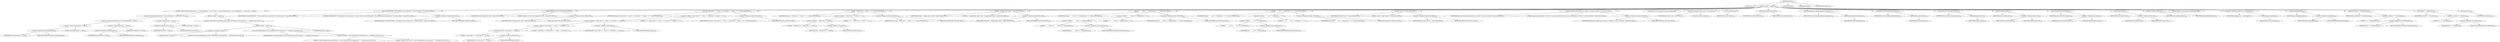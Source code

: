 digraph "execute" {  
"123" [label = <(METHOD,execute)<SUB>105</SUB>> ]
"10" [label = <(PARAM,this)<SUB>105</SUB>> ]
"124" [label = <(BLOCK,&lt;empty&gt;,&lt;empty&gt;)<SUB>105</SUB>> ]
"125" [label = <(CONTROL_STRUCTURE,if (fromExtension == null || toExtension == null || srcDir == null),if (fromExtension == null || toExtension == null || srcDir == null))<SUB>108</SUB>> ]
"126" [label = <(&lt;operator&gt;.logicalOr,fromExtension == null || toExtension == null || srcDir == null)<SUB>108</SUB>> ]
"127" [label = <(&lt;operator&gt;.logicalOr,fromExtension == null || toExtension == null)<SUB>108</SUB>> ]
"128" [label = <(&lt;operator&gt;.equals,fromExtension == null)<SUB>108</SUB>> ]
"129" [label = <(&lt;operator&gt;.fieldAccess,this.fromExtension)<SUB>108</SUB>> ]
"130" [label = <(IDENTIFIER,this,fromExtension == null)<SUB>108</SUB>> ]
"131" [label = <(FIELD_IDENTIFIER,fromExtension,fromExtension)<SUB>108</SUB>> ]
"132" [label = <(LITERAL,null,fromExtension == null)<SUB>108</SUB>> ]
"133" [label = <(&lt;operator&gt;.equals,toExtension == null)<SUB>108</SUB>> ]
"134" [label = <(&lt;operator&gt;.fieldAccess,this.toExtension)<SUB>108</SUB>> ]
"135" [label = <(IDENTIFIER,this,toExtension == null)<SUB>108</SUB>> ]
"136" [label = <(FIELD_IDENTIFIER,toExtension,toExtension)<SUB>108</SUB>> ]
"137" [label = <(LITERAL,null,toExtension == null)<SUB>108</SUB>> ]
"138" [label = <(&lt;operator&gt;.equals,srcDir == null)<SUB>108</SUB>> ]
"139" [label = <(&lt;operator&gt;.fieldAccess,this.srcDir)<SUB>108</SUB>> ]
"140" [label = <(IDENTIFIER,this,srcDir == null)<SUB>108</SUB>> ]
"141" [label = <(FIELD_IDENTIFIER,srcDir,srcDir)<SUB>108</SUB>> ]
"142" [label = <(LITERAL,null,srcDir == null)<SUB>108</SUB>> ]
"143" [label = <(BLOCK,&lt;empty&gt;,&lt;empty&gt;)<SUB>108</SUB>> ]
"144" [label = <(&lt;operator&gt;.throw,throw new BuildException(&quot;srcDir, fromExtension and toExtension &quot; + &quot;attributes must be set!&quot;);)<SUB>109</SUB>> ]
"145" [label = <(BLOCK,&lt;empty&gt;,&lt;empty&gt;)<SUB>109</SUB>> ]
"146" [label = <(&lt;operator&gt;.assignment,&lt;empty&gt;)> ]
"147" [label = <(IDENTIFIER,$obj1,&lt;empty&gt;)> ]
"148" [label = <(&lt;operator&gt;.alloc,new BuildException(&quot;srcDir, fromExtension and toExtension &quot; + &quot;attributes must be set!&quot;))<SUB>109</SUB>> ]
"149" [label = <(&lt;init&gt;,new BuildException(&quot;srcDir, fromExtension and toExtension &quot; + &quot;attributes must be set!&quot;))<SUB>109</SUB>> ]
"150" [label = <(IDENTIFIER,$obj1,new BuildException(&quot;srcDir, fromExtension and toExtension &quot; + &quot;attributes must be set!&quot;))> ]
"151" [label = <(&lt;operator&gt;.addition,&quot;srcDir, fromExtension and toExtension &quot; + &quot;attributes must be set!&quot;)<SUB>109</SUB>> ]
"152" [label = <(LITERAL,&quot;srcDir, fromExtension and toExtension &quot;,&quot;srcDir, fromExtension and toExtension &quot; + &quot;attributes must be set!&quot;)<SUB>109</SUB>> ]
"153" [label = <(LITERAL,&quot;attributes must be set!&quot;,&quot;srcDir, fromExtension and toExtension &quot; + &quot;attributes must be set!&quot;)<SUB>110</SUB>> ]
"154" [label = <(IDENTIFIER,$obj1,&lt;empty&gt;)> ]
"155" [label = <(log,log(&quot;DEPRECATED - The renameext task is deprecated.  Use move instead.&quot;, Project.MSG_WARN))<SUB>113</SUB>> ]
"9" [label = <(IDENTIFIER,this,log(&quot;DEPRECATED - The renameext task is deprecated.  Use move instead.&quot;, Project.MSG_WARN))<SUB>113</SUB>> ]
"156" [label = <(LITERAL,&quot;DEPRECATED - The renameext task is deprecated.  Use move instead.&quot;,log(&quot;DEPRECATED - The renameext task is deprecated.  Use move instead.&quot;, Project.MSG_WARN))<SUB>113</SUB>> ]
"157" [label = <(&lt;operator&gt;.fieldAccess,Project.MSG_WARN)<SUB>114</SUB>> ]
"158" [label = <(IDENTIFIER,Project,log(&quot;DEPRECATED - The renameext task is deprecated.  Use move instead.&quot;, Project.MSG_WARN))<SUB>114</SUB>> ]
"159" [label = <(FIELD_IDENTIFIER,MSG_WARN,MSG_WARN)<SUB>114</SUB>> ]
"160" [label = <(log,log(&quot;Replace this with:&quot;, Project.MSG_INFO))<SUB>115</SUB>> ]
"11" [label = <(IDENTIFIER,this,log(&quot;Replace this with:&quot;, Project.MSG_INFO))<SUB>115</SUB>> ]
"161" [label = <(LITERAL,&quot;Replace this with:&quot;,log(&quot;Replace this with:&quot;, Project.MSG_INFO))<SUB>115</SUB>> ]
"162" [label = <(&lt;operator&gt;.fieldAccess,Project.MSG_INFO)<SUB>115</SUB>> ]
"163" [label = <(IDENTIFIER,Project,log(&quot;Replace this with:&quot;, Project.MSG_INFO))<SUB>115</SUB>> ]
"164" [label = <(FIELD_IDENTIFIER,MSG_INFO,MSG_INFO)<SUB>115</SUB>> ]
"165" [label = <(log,log(&quot;&lt;move todir=\&quot;&quot; + srcDir + &quot;\&quot; overwrite=\&quot;&quot; + replace + &quot;\&quot;&gt;&quot;, Project.MSG_INFO))<SUB>116</SUB>> ]
"12" [label = <(IDENTIFIER,this,log(&quot;&lt;move todir=\&quot;&quot; + srcDir + &quot;\&quot; overwrite=\&quot;&quot; + replace + &quot;\&quot;&gt;&quot;, Project.MSG_INFO))<SUB>116</SUB>> ]
"166" [label = <(&lt;operator&gt;.addition,&quot;&lt;move todir=\&quot;&quot; + srcDir + &quot;\&quot; overwrite=\&quot;&quot; + replace + &quot;\&quot;&gt;&quot;)<SUB>116</SUB>> ]
"167" [label = <(&lt;operator&gt;.addition,&quot;&lt;move todir=\&quot;&quot; + srcDir + &quot;\&quot; overwrite=\&quot;&quot; + replace)<SUB>116</SUB>> ]
"168" [label = <(&lt;operator&gt;.addition,&quot;&lt;move todir=\&quot;&quot; + srcDir + &quot;\&quot; overwrite=\&quot;&quot;)<SUB>116</SUB>> ]
"169" [label = <(&lt;operator&gt;.addition,&quot;&lt;move todir=\&quot;&quot; + srcDir)<SUB>116</SUB>> ]
"170" [label = <(LITERAL,&quot;&lt;move todir=\&quot;&quot;,&quot;&lt;move todir=\&quot;&quot; + srcDir)<SUB>116</SUB>> ]
"171" [label = <(&lt;operator&gt;.fieldAccess,this.srcDir)<SUB>116</SUB>> ]
"172" [label = <(IDENTIFIER,this,&quot;&lt;move todir=\&quot;&quot; + srcDir)<SUB>116</SUB>> ]
"173" [label = <(FIELD_IDENTIFIER,srcDir,srcDir)<SUB>116</SUB>> ]
"174" [label = <(LITERAL,&quot;\&quot; overwrite=\&quot;&quot;,&quot;&lt;move todir=\&quot;&quot; + srcDir + &quot;\&quot; overwrite=\&quot;&quot;)<SUB>116</SUB>> ]
"175" [label = <(&lt;operator&gt;.fieldAccess,this.replace)<SUB>116</SUB>> ]
"176" [label = <(IDENTIFIER,this,&quot;&lt;move todir=\&quot;&quot; + srcDir + &quot;\&quot; overwrite=\&quot;&quot; + replace)<SUB>116</SUB>> ]
"177" [label = <(FIELD_IDENTIFIER,replace,replace)<SUB>116</SUB>> ]
"178" [label = <(LITERAL,&quot;\&quot;&gt;&quot;,&quot;&lt;move todir=\&quot;&quot; + srcDir + &quot;\&quot; overwrite=\&quot;&quot; + replace + &quot;\&quot;&gt;&quot;)<SUB>116</SUB>> ]
"179" [label = <(&lt;operator&gt;.fieldAccess,Project.MSG_INFO)<SUB>117</SUB>> ]
"180" [label = <(IDENTIFIER,Project,log(&quot;&lt;move todir=\&quot;&quot; + srcDir + &quot;\&quot; overwrite=\&quot;&quot; + replace + &quot;\&quot;&gt;&quot;, Project.MSG_INFO))<SUB>117</SUB>> ]
"181" [label = <(FIELD_IDENTIFIER,MSG_INFO,MSG_INFO)<SUB>117</SUB>> ]
"182" [label = <(log,log(&quot;  &lt;fileset dir=\&quot;&quot; + srcDir + &quot;\&quot; /&gt;&quot;, Project.MSG_INFO))<SUB>118</SUB>> ]
"13" [label = <(IDENTIFIER,this,log(&quot;  &lt;fileset dir=\&quot;&quot; + srcDir + &quot;\&quot; /&gt;&quot;, Project.MSG_INFO))<SUB>118</SUB>> ]
"183" [label = <(&lt;operator&gt;.addition,&quot;  &lt;fileset dir=\&quot;&quot; + srcDir + &quot;\&quot; /&gt;&quot;)<SUB>118</SUB>> ]
"184" [label = <(&lt;operator&gt;.addition,&quot;  &lt;fileset dir=\&quot;&quot; + srcDir)<SUB>118</SUB>> ]
"185" [label = <(LITERAL,&quot;  &lt;fileset dir=\&quot;&quot;,&quot;  &lt;fileset dir=\&quot;&quot; + srcDir)<SUB>118</SUB>> ]
"186" [label = <(&lt;operator&gt;.fieldAccess,this.srcDir)<SUB>118</SUB>> ]
"187" [label = <(IDENTIFIER,this,&quot;  &lt;fileset dir=\&quot;&quot; + srcDir)<SUB>118</SUB>> ]
"188" [label = <(FIELD_IDENTIFIER,srcDir,srcDir)<SUB>118</SUB>> ]
"189" [label = <(LITERAL,&quot;\&quot; /&gt;&quot;,&quot;  &lt;fileset dir=\&quot;&quot; + srcDir + &quot;\&quot; /&gt;&quot;)<SUB>118</SUB>> ]
"190" [label = <(&lt;operator&gt;.fieldAccess,Project.MSG_INFO)<SUB>118</SUB>> ]
"191" [label = <(IDENTIFIER,Project,log(&quot;  &lt;fileset dir=\&quot;&quot; + srcDir + &quot;\&quot; /&gt;&quot;, Project.MSG_INFO))<SUB>118</SUB>> ]
"192" [label = <(FIELD_IDENTIFIER,MSG_INFO,MSG_INFO)<SUB>118</SUB>> ]
"193" [label = <(log,log(&quot;  &lt;mapper type=\&quot;glob\&quot;&quot;, Project.MSG_INFO))<SUB>119</SUB>> ]
"14" [label = <(IDENTIFIER,this,log(&quot;  &lt;mapper type=\&quot;glob\&quot;&quot;, Project.MSG_INFO))<SUB>119</SUB>> ]
"194" [label = <(LITERAL,&quot;  &lt;mapper type=\&quot;glob\&quot;&quot;,log(&quot;  &lt;mapper type=\&quot;glob\&quot;&quot;, Project.MSG_INFO))<SUB>119</SUB>> ]
"195" [label = <(&lt;operator&gt;.fieldAccess,Project.MSG_INFO)<SUB>119</SUB>> ]
"196" [label = <(IDENTIFIER,Project,log(&quot;  &lt;mapper type=\&quot;glob\&quot;&quot;, Project.MSG_INFO))<SUB>119</SUB>> ]
"197" [label = <(FIELD_IDENTIFIER,MSG_INFO,MSG_INFO)<SUB>119</SUB>> ]
"198" [label = <(log,log(&quot;          from=\&quot;*&quot; + fromExtension + &quot;\&quot;&quot;, Project.MSG_INFO))<SUB>120</SUB>> ]
"15" [label = <(IDENTIFIER,this,log(&quot;          from=\&quot;*&quot; + fromExtension + &quot;\&quot;&quot;, Project.MSG_INFO))<SUB>120</SUB>> ]
"199" [label = <(&lt;operator&gt;.addition,&quot;          from=\&quot;*&quot; + fromExtension + &quot;\&quot;&quot;)<SUB>120</SUB>> ]
"200" [label = <(&lt;operator&gt;.addition,&quot;          from=\&quot;*&quot; + fromExtension)<SUB>120</SUB>> ]
"201" [label = <(LITERAL,&quot;          from=\&quot;*&quot;,&quot;          from=\&quot;*&quot; + fromExtension)<SUB>120</SUB>> ]
"202" [label = <(&lt;operator&gt;.fieldAccess,this.fromExtension)<SUB>120</SUB>> ]
"203" [label = <(IDENTIFIER,this,&quot;          from=\&quot;*&quot; + fromExtension)<SUB>120</SUB>> ]
"204" [label = <(FIELD_IDENTIFIER,fromExtension,fromExtension)<SUB>120</SUB>> ]
"205" [label = <(LITERAL,&quot;\&quot;&quot;,&quot;          from=\&quot;*&quot; + fromExtension + &quot;\&quot;&quot;)<SUB>120</SUB>> ]
"206" [label = <(&lt;operator&gt;.fieldAccess,Project.MSG_INFO)<SUB>120</SUB>> ]
"207" [label = <(IDENTIFIER,Project,log(&quot;          from=\&quot;*&quot; + fromExtension + &quot;\&quot;&quot;, Project.MSG_INFO))<SUB>120</SUB>> ]
"208" [label = <(FIELD_IDENTIFIER,MSG_INFO,MSG_INFO)<SUB>120</SUB>> ]
"209" [label = <(log,log(&quot;          to=\&quot;*&quot; + toExtension + &quot;\&quot; /&gt;&quot;, Project.MSG_INFO))<SUB>121</SUB>> ]
"16" [label = <(IDENTIFIER,this,log(&quot;          to=\&quot;*&quot; + toExtension + &quot;\&quot; /&gt;&quot;, Project.MSG_INFO))<SUB>121</SUB>> ]
"210" [label = <(&lt;operator&gt;.addition,&quot;          to=\&quot;*&quot; + toExtension + &quot;\&quot; /&gt;&quot;)<SUB>121</SUB>> ]
"211" [label = <(&lt;operator&gt;.addition,&quot;          to=\&quot;*&quot; + toExtension)<SUB>121</SUB>> ]
"212" [label = <(LITERAL,&quot;          to=\&quot;*&quot;,&quot;          to=\&quot;*&quot; + toExtension)<SUB>121</SUB>> ]
"213" [label = <(&lt;operator&gt;.fieldAccess,this.toExtension)<SUB>121</SUB>> ]
"214" [label = <(IDENTIFIER,this,&quot;          to=\&quot;*&quot; + toExtension)<SUB>121</SUB>> ]
"215" [label = <(FIELD_IDENTIFIER,toExtension,toExtension)<SUB>121</SUB>> ]
"216" [label = <(LITERAL,&quot;\&quot; /&gt;&quot;,&quot;          to=\&quot;*&quot; + toExtension + &quot;\&quot; /&gt;&quot;)<SUB>121</SUB>> ]
"217" [label = <(&lt;operator&gt;.fieldAccess,Project.MSG_INFO)<SUB>121</SUB>> ]
"218" [label = <(IDENTIFIER,Project,log(&quot;          to=\&quot;*&quot; + toExtension + &quot;\&quot; /&gt;&quot;, Project.MSG_INFO))<SUB>121</SUB>> ]
"219" [label = <(FIELD_IDENTIFIER,MSG_INFO,MSG_INFO)<SUB>121</SUB>> ]
"220" [label = <(log,log(&quot;&lt;/move&gt;&quot;, Project.MSG_INFO))<SUB>122</SUB>> ]
"17" [label = <(IDENTIFIER,this,log(&quot;&lt;/move&gt;&quot;, Project.MSG_INFO))<SUB>122</SUB>> ]
"221" [label = <(LITERAL,&quot;&lt;/move&gt;&quot;,log(&quot;&lt;/move&gt;&quot;, Project.MSG_INFO))<SUB>122</SUB>> ]
"222" [label = <(&lt;operator&gt;.fieldAccess,Project.MSG_INFO)<SUB>122</SUB>> ]
"223" [label = <(IDENTIFIER,Project,log(&quot;&lt;/move&gt;&quot;, Project.MSG_INFO))<SUB>122</SUB>> ]
"224" [label = <(FIELD_IDENTIFIER,MSG_INFO,MSG_INFO)<SUB>122</SUB>> ]
"225" [label = <(log,log(&quot;using the same patterns on &lt;fileset&gt; as you\'ve used here&quot;, Project.MSG_INFO))<SUB>123</SUB>> ]
"18" [label = <(IDENTIFIER,this,log(&quot;using the same patterns on &lt;fileset&gt; as you\'ve used here&quot;, Project.MSG_INFO))<SUB>123</SUB>> ]
"226" [label = <(LITERAL,&quot;using the same patterns on &lt;fileset&gt; as you\'ve used here&quot;,log(&quot;using the same patterns on &lt;fileset&gt; as you\'ve used here&quot;, Project.MSG_INFO))<SUB>123</SUB>> ]
"227" [label = <(&lt;operator&gt;.fieldAccess,Project.MSG_INFO)<SUB>124</SUB>> ]
"228" [label = <(IDENTIFIER,Project,log(&quot;using the same patterns on &lt;fileset&gt; as you\'ve used here&quot;, Project.MSG_INFO))<SUB>124</SUB>> ]
"229" [label = <(FIELD_IDENTIFIER,MSG_INFO,MSG_INFO)<SUB>124</SUB>> ]
"20" [label = <(LOCAL,Move move: org.apache.tools.ant.taskdefs.Move)> ]
"230" [label = <(&lt;operator&gt;.assignment,Move move = new Move())<SUB>126</SUB>> ]
"231" [label = <(IDENTIFIER,move,Move move = new Move())<SUB>126</SUB>> ]
"232" [label = <(&lt;operator&gt;.alloc,new Move())<SUB>126</SUB>> ]
"233" [label = <(&lt;init&gt;,new Move())<SUB>126</SUB>> ]
"19" [label = <(IDENTIFIER,move,new Move())<SUB>126</SUB>> ]
"234" [label = <(bindToOwner,bindToOwner(this))<SUB>127</SUB>> ]
"235" [label = <(IDENTIFIER,move,bindToOwner(this))<SUB>127</SUB>> ]
"21" [label = <(IDENTIFIER,this,bindToOwner(this))<SUB>127</SUB>> ]
"236" [label = <(setOwningTarget,setOwningTarget(getOwningTarget()))<SUB>128</SUB>> ]
"237" [label = <(IDENTIFIER,move,setOwningTarget(getOwningTarget()))<SUB>128</SUB>> ]
"238" [label = <(getOwningTarget,getOwningTarget())<SUB>128</SUB>> ]
"22" [label = <(IDENTIFIER,this,getOwningTarget())<SUB>128</SUB>> ]
"239" [label = <(setTaskName,setTaskName(getTaskName()))<SUB>129</SUB>> ]
"240" [label = <(IDENTIFIER,move,setTaskName(getTaskName()))<SUB>129</SUB>> ]
"241" [label = <(getTaskName,getTaskName())<SUB>129</SUB>> ]
"23" [label = <(IDENTIFIER,this,getTaskName())<SUB>129</SUB>> ]
"242" [label = <(setLocation,setLocation(getLocation()))<SUB>130</SUB>> ]
"243" [label = <(IDENTIFIER,move,setLocation(getLocation()))<SUB>130</SUB>> ]
"244" [label = <(getLocation,getLocation())<SUB>130</SUB>> ]
"24" [label = <(IDENTIFIER,this,getLocation())<SUB>130</SUB>> ]
"245" [label = <(setTodir,setTodir(srcDir))<SUB>131</SUB>> ]
"246" [label = <(IDENTIFIER,move,setTodir(srcDir))<SUB>131</SUB>> ]
"247" [label = <(&lt;operator&gt;.fieldAccess,this.srcDir)<SUB>131</SUB>> ]
"248" [label = <(IDENTIFIER,this,setTodir(srcDir))<SUB>131</SUB>> ]
"249" [label = <(FIELD_IDENTIFIER,srcDir,srcDir)<SUB>131</SUB>> ]
"250" [label = <(setOverwrite,setOverwrite(replace))<SUB>132</SUB>> ]
"251" [label = <(IDENTIFIER,move,setOverwrite(replace))<SUB>132</SUB>> ]
"252" [label = <(&lt;operator&gt;.fieldAccess,this.replace)<SUB>132</SUB>> ]
"253" [label = <(IDENTIFIER,this,setOverwrite(replace))<SUB>132</SUB>> ]
"254" [label = <(FIELD_IDENTIFIER,replace,replace)<SUB>132</SUB>> ]
"255" [label = <(setDir,setDir(srcDir))<SUB>134</SUB>> ]
"256" [label = <(IDENTIFIER,fileset,setDir(srcDir))<SUB>134</SUB>> ]
"257" [label = <(&lt;operator&gt;.fieldAccess,this.srcDir)<SUB>134</SUB>> ]
"258" [label = <(IDENTIFIER,this,setDir(srcDir))<SUB>134</SUB>> ]
"259" [label = <(FIELD_IDENTIFIER,srcDir,srcDir)<SUB>134</SUB>> ]
"260" [label = <(addFileset,addFileset(fileset))<SUB>135</SUB>> ]
"261" [label = <(IDENTIFIER,move,addFileset(fileset))<SUB>135</SUB>> ]
"262" [label = <(IDENTIFIER,fileset,addFileset(fileset))<SUB>135</SUB>> ]
"263" [label = <(LOCAL,Mapper me: org.apache.tools.ant.types.Mapper)> ]
"264" [label = <(&lt;operator&gt;.assignment,Mapper me = createMapper())<SUB>137</SUB>> ]
"265" [label = <(IDENTIFIER,me,Mapper me = createMapper())<SUB>137</SUB>> ]
"266" [label = <(createMapper,createMapper())<SUB>137</SUB>> ]
"267" [label = <(IDENTIFIER,move,createMapper())<SUB>137</SUB>> ]
"268" [label = <(setType,setType(globType))<SUB>138</SUB>> ]
"269" [label = <(IDENTIFIER,me,setType(globType))<SUB>138</SUB>> ]
"270" [label = <(&lt;operator&gt;.fieldAccess,this.globType)<SUB>138</SUB>> ]
"271" [label = <(IDENTIFIER,this,setType(globType))<SUB>138</SUB>> ]
"272" [label = <(FIELD_IDENTIFIER,globType,globType)<SUB>138</SUB>> ]
"273" [label = <(setFrom,setFrom(&quot;*&quot; + fromExtension))<SUB>139</SUB>> ]
"274" [label = <(IDENTIFIER,me,setFrom(&quot;*&quot; + fromExtension))<SUB>139</SUB>> ]
"275" [label = <(&lt;operator&gt;.addition,&quot;*&quot; + fromExtension)<SUB>139</SUB>> ]
"276" [label = <(LITERAL,&quot;*&quot;,&quot;*&quot; + fromExtension)<SUB>139</SUB>> ]
"277" [label = <(&lt;operator&gt;.fieldAccess,this.fromExtension)<SUB>139</SUB>> ]
"278" [label = <(IDENTIFIER,this,&quot;*&quot; + fromExtension)<SUB>139</SUB>> ]
"279" [label = <(FIELD_IDENTIFIER,fromExtension,fromExtension)<SUB>139</SUB>> ]
"280" [label = <(setTo,setTo(&quot;*&quot; + toExtension))<SUB>140</SUB>> ]
"281" [label = <(IDENTIFIER,me,setTo(&quot;*&quot; + toExtension))<SUB>140</SUB>> ]
"282" [label = <(&lt;operator&gt;.addition,&quot;*&quot; + toExtension)<SUB>140</SUB>> ]
"283" [label = <(LITERAL,&quot;*&quot;,&quot;*&quot; + toExtension)<SUB>140</SUB>> ]
"284" [label = <(&lt;operator&gt;.fieldAccess,this.toExtension)<SUB>140</SUB>> ]
"285" [label = <(IDENTIFIER,this,&quot;*&quot; + toExtension)<SUB>140</SUB>> ]
"286" [label = <(FIELD_IDENTIFIER,toExtension,toExtension)<SUB>140</SUB>> ]
"287" [label = <(execute,execute())<SUB>142</SUB>> ]
"288" [label = <(IDENTIFIER,move,execute())<SUB>142</SUB>> ]
"289" [label = <(MODIFIER,PUBLIC)> ]
"290" [label = <(MODIFIER,VIRTUAL)> ]
"291" [label = <(METHOD_RETURN,void)<SUB>105</SUB>> ]
  "123" -> "10" 
  "123" -> "124" 
  "123" -> "289" 
  "123" -> "290" 
  "123" -> "291" 
  "124" -> "125" 
  "124" -> "155" 
  "124" -> "160" 
  "124" -> "165" 
  "124" -> "182" 
  "124" -> "193" 
  "124" -> "198" 
  "124" -> "209" 
  "124" -> "220" 
  "124" -> "225" 
  "124" -> "20" 
  "124" -> "230" 
  "124" -> "233" 
  "124" -> "234" 
  "124" -> "236" 
  "124" -> "239" 
  "124" -> "242" 
  "124" -> "245" 
  "124" -> "250" 
  "124" -> "255" 
  "124" -> "260" 
  "124" -> "263" 
  "124" -> "264" 
  "124" -> "268" 
  "124" -> "273" 
  "124" -> "280" 
  "124" -> "287" 
  "125" -> "126" 
  "125" -> "143" 
  "126" -> "127" 
  "126" -> "138" 
  "127" -> "128" 
  "127" -> "133" 
  "128" -> "129" 
  "128" -> "132" 
  "129" -> "130" 
  "129" -> "131" 
  "133" -> "134" 
  "133" -> "137" 
  "134" -> "135" 
  "134" -> "136" 
  "138" -> "139" 
  "138" -> "142" 
  "139" -> "140" 
  "139" -> "141" 
  "143" -> "144" 
  "144" -> "145" 
  "145" -> "146" 
  "145" -> "149" 
  "145" -> "154" 
  "146" -> "147" 
  "146" -> "148" 
  "149" -> "150" 
  "149" -> "151" 
  "151" -> "152" 
  "151" -> "153" 
  "155" -> "9" 
  "155" -> "156" 
  "155" -> "157" 
  "157" -> "158" 
  "157" -> "159" 
  "160" -> "11" 
  "160" -> "161" 
  "160" -> "162" 
  "162" -> "163" 
  "162" -> "164" 
  "165" -> "12" 
  "165" -> "166" 
  "165" -> "179" 
  "166" -> "167" 
  "166" -> "178" 
  "167" -> "168" 
  "167" -> "175" 
  "168" -> "169" 
  "168" -> "174" 
  "169" -> "170" 
  "169" -> "171" 
  "171" -> "172" 
  "171" -> "173" 
  "175" -> "176" 
  "175" -> "177" 
  "179" -> "180" 
  "179" -> "181" 
  "182" -> "13" 
  "182" -> "183" 
  "182" -> "190" 
  "183" -> "184" 
  "183" -> "189" 
  "184" -> "185" 
  "184" -> "186" 
  "186" -> "187" 
  "186" -> "188" 
  "190" -> "191" 
  "190" -> "192" 
  "193" -> "14" 
  "193" -> "194" 
  "193" -> "195" 
  "195" -> "196" 
  "195" -> "197" 
  "198" -> "15" 
  "198" -> "199" 
  "198" -> "206" 
  "199" -> "200" 
  "199" -> "205" 
  "200" -> "201" 
  "200" -> "202" 
  "202" -> "203" 
  "202" -> "204" 
  "206" -> "207" 
  "206" -> "208" 
  "209" -> "16" 
  "209" -> "210" 
  "209" -> "217" 
  "210" -> "211" 
  "210" -> "216" 
  "211" -> "212" 
  "211" -> "213" 
  "213" -> "214" 
  "213" -> "215" 
  "217" -> "218" 
  "217" -> "219" 
  "220" -> "17" 
  "220" -> "221" 
  "220" -> "222" 
  "222" -> "223" 
  "222" -> "224" 
  "225" -> "18" 
  "225" -> "226" 
  "225" -> "227" 
  "227" -> "228" 
  "227" -> "229" 
  "230" -> "231" 
  "230" -> "232" 
  "233" -> "19" 
  "234" -> "235" 
  "234" -> "21" 
  "236" -> "237" 
  "236" -> "238" 
  "238" -> "22" 
  "239" -> "240" 
  "239" -> "241" 
  "241" -> "23" 
  "242" -> "243" 
  "242" -> "244" 
  "244" -> "24" 
  "245" -> "246" 
  "245" -> "247" 
  "247" -> "248" 
  "247" -> "249" 
  "250" -> "251" 
  "250" -> "252" 
  "252" -> "253" 
  "252" -> "254" 
  "255" -> "256" 
  "255" -> "257" 
  "257" -> "258" 
  "257" -> "259" 
  "260" -> "261" 
  "260" -> "262" 
  "264" -> "265" 
  "264" -> "266" 
  "266" -> "267" 
  "268" -> "269" 
  "268" -> "270" 
  "270" -> "271" 
  "270" -> "272" 
  "273" -> "274" 
  "273" -> "275" 
  "275" -> "276" 
  "275" -> "277" 
  "277" -> "278" 
  "277" -> "279" 
  "280" -> "281" 
  "280" -> "282" 
  "282" -> "283" 
  "282" -> "284" 
  "284" -> "285" 
  "284" -> "286" 
  "287" -> "288" 
}
